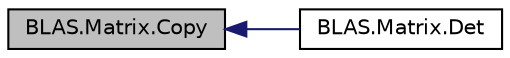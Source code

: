 digraph "BLAS.Matrix.Copy"
{
  edge [fontname="Helvetica",fontsize="10",labelfontname="Helvetica",labelfontsize="10"];
  node [fontname="Helvetica",fontsize="10",shape=record];
  rankdir="LR";
  Node1 [label="BLAS.Matrix.Copy",height=0.2,width=0.4,color="black", fillcolor="grey75", style="filled", fontcolor="black"];
  Node1 -> Node2 [dir="back",color="midnightblue",fontsize="10",style="solid"];
  Node2 [label="BLAS.Matrix.Det",height=0.2,width=0.4,color="black", fillcolor="white", style="filled",URL="$class_b_l_a_s_1_1_matrix.html#a2ea117d5fbaeddc4928b9f6b390dfe4c",tooltip="Возвращает определитель матрицы "];
}
